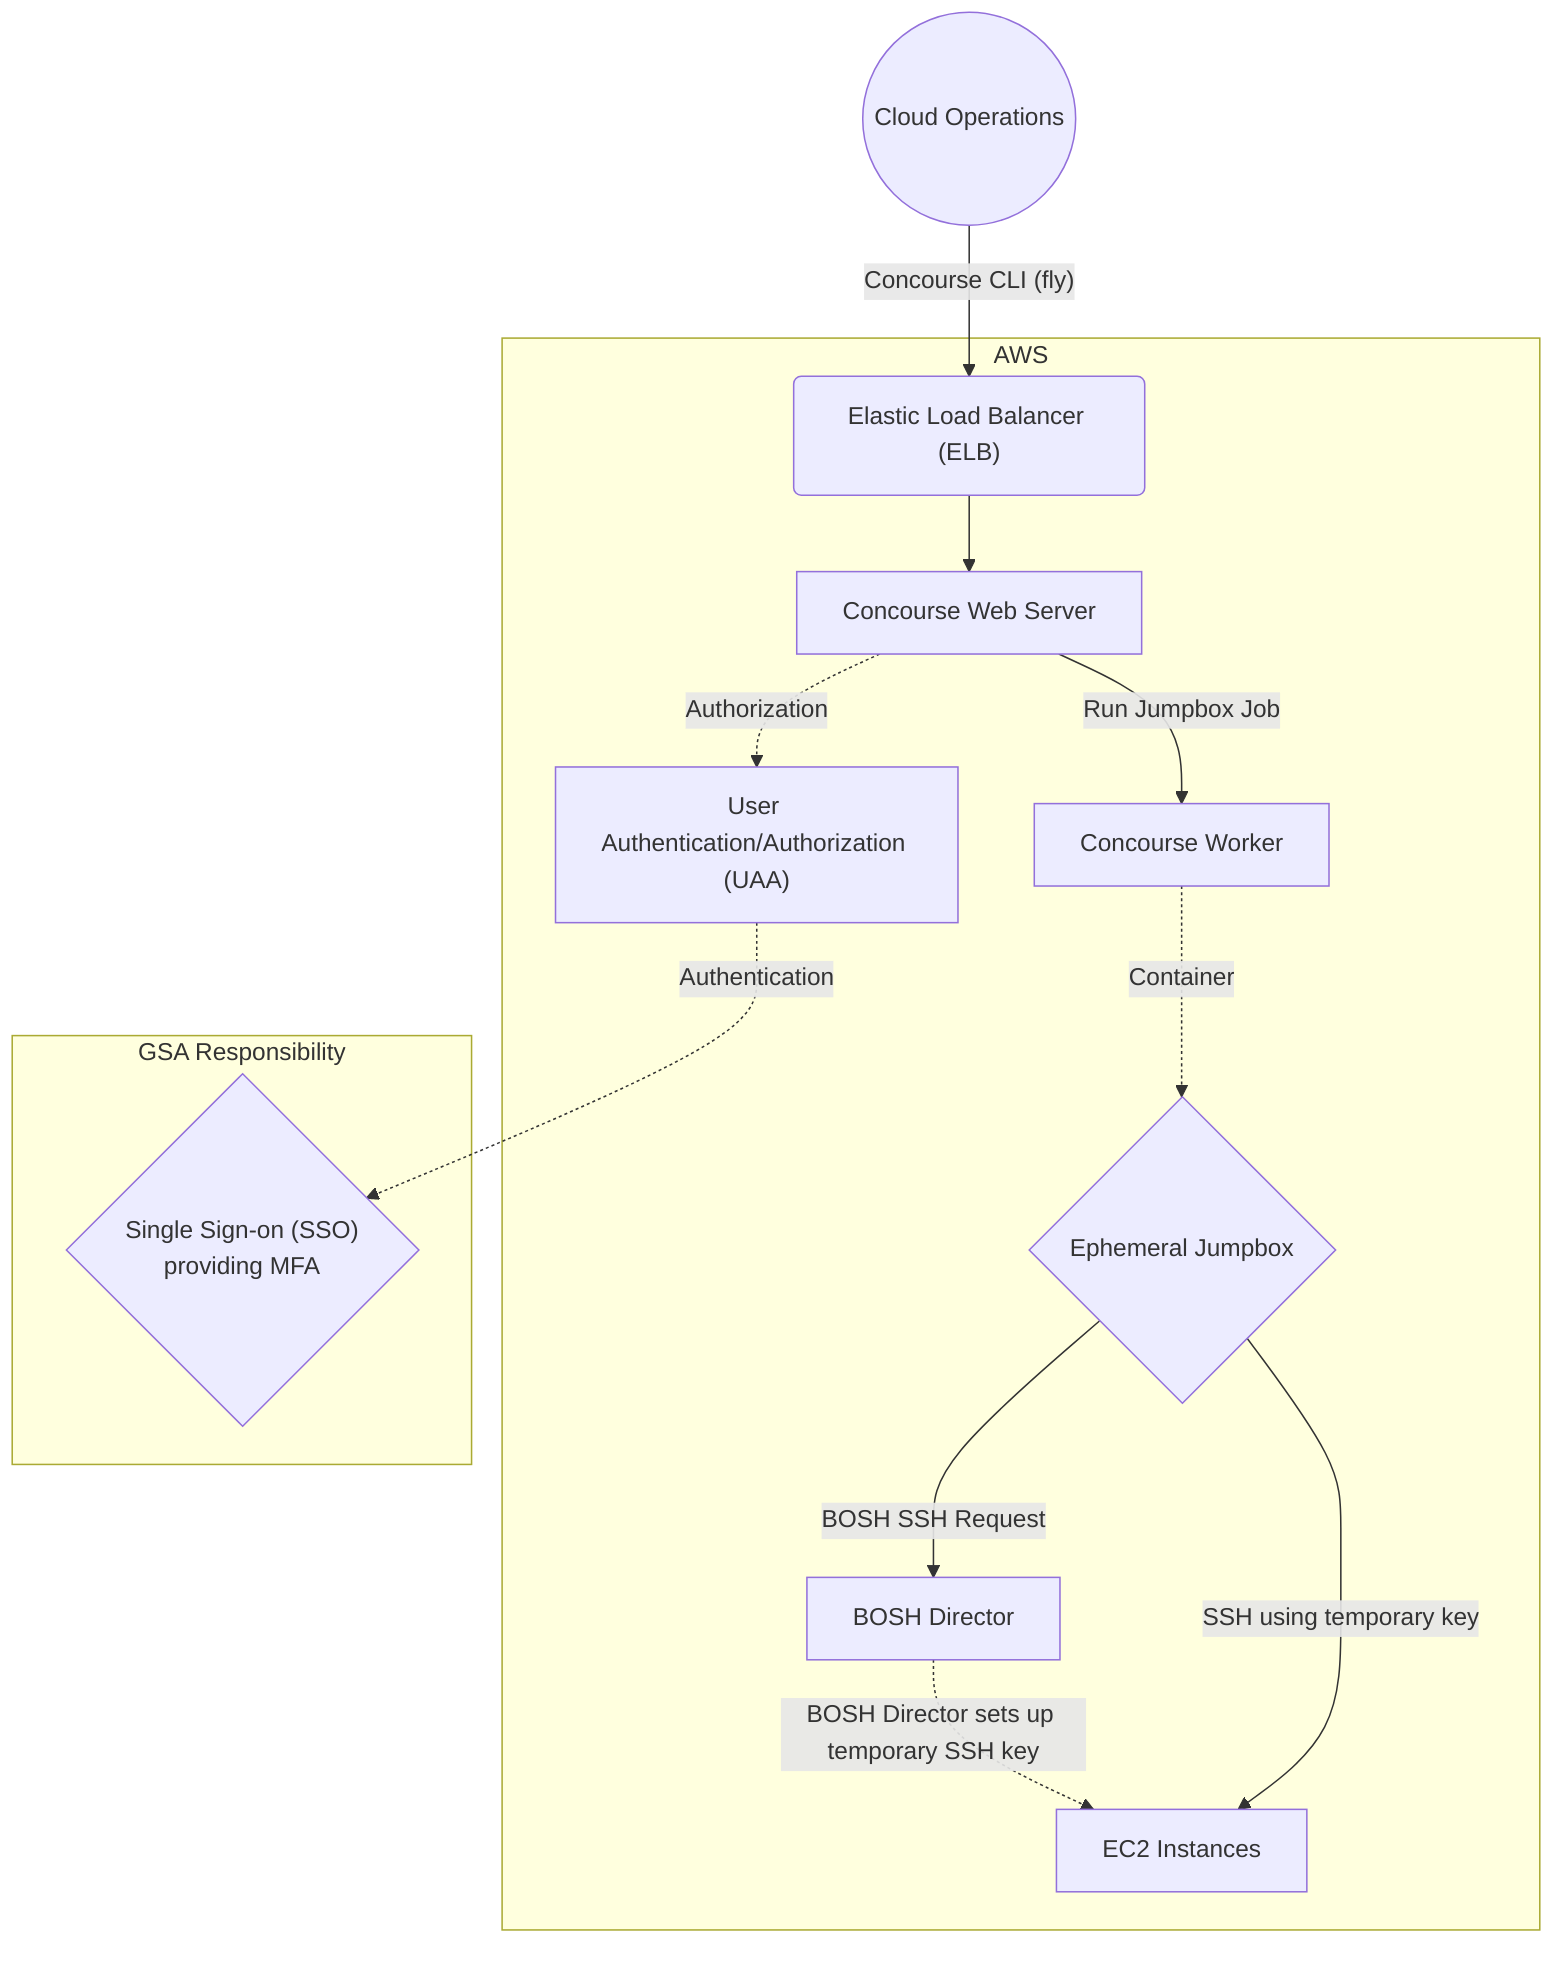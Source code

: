 %% title: 10-4.2 Jumpbox Data Flow
%% description: Section 10 - System Environment - Figure 10-4.2 Jumpbox Data Flow
graph TD

  subgraph AWS
    UAA["User Authentication/Authorization (UAA)"]
    web["Concourse Web Server"]
    worker[Concourse Worker]
    Jumpbox{Ephemeral Jumpbox}
    BOSH[BOSH Director]
    EC2[EC2 Instances]
    ELB("Elastic Load Balancer (ELB)")
  end
  subgraph GSA Responsibility
    SAML{"Single Sign-on (SSO)<br>providing MFA"}
  end
  Ops((Cloud Operations))

  Ops--"Concourse CLI (fly)"-->ELB
  ELB-->web
  UAA-.Authentication.->SAML
  web-.Authorization.->UAA
  web--Run Jumpbox Job-->worker
  worker-.Container.->Jumpbox
  Jumpbox--BOSH SSH Request-->BOSH
  BOSH-.BOSH Director sets up temporary SSH key.->EC2
  Jumpbox--SSH using temporary key-->EC2